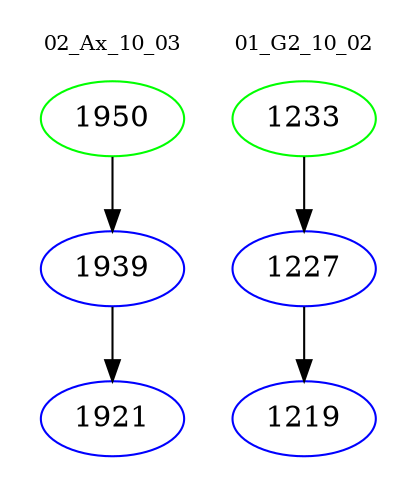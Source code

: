 digraph{
subgraph cluster_0 {
color = white
label = "02_Ax_10_03";
fontsize=10;
T0_1950 [label="1950", color="green"]
T0_1950 -> T0_1939 [color="black"]
T0_1939 [label="1939", color="blue"]
T0_1939 -> T0_1921 [color="black"]
T0_1921 [label="1921", color="blue"]
}
subgraph cluster_1 {
color = white
label = "01_G2_10_02";
fontsize=10;
T1_1233 [label="1233", color="green"]
T1_1233 -> T1_1227 [color="black"]
T1_1227 [label="1227", color="blue"]
T1_1227 -> T1_1219 [color="black"]
T1_1219 [label="1219", color="blue"]
}
}
